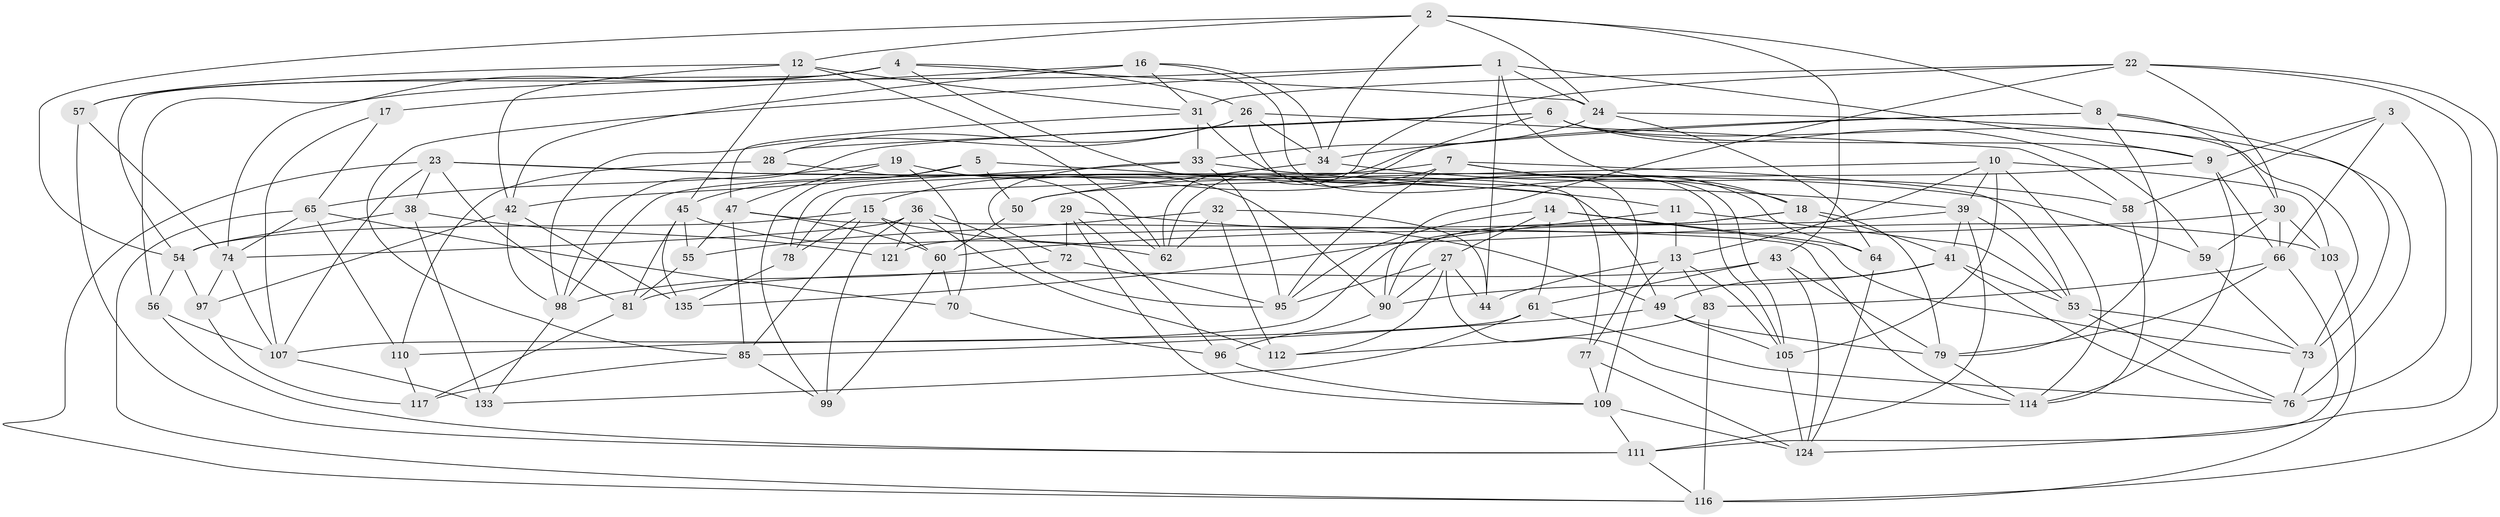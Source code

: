 // original degree distribution, {4: 1.0}
// Generated by graph-tools (version 1.1) at 2025/11/02/27/25 16:11:45]
// undirected, 86 vertices, 222 edges
graph export_dot {
graph [start="1"]
  node [color=gray90,style=filled];
  1 [super="+20"];
  2 [super="+75"];
  3;
  4 [super="+21"];
  5;
  6 [super="+84"];
  7 [super="+120"];
  8 [super="+46"];
  9 [super="+25"];
  10 [super="+91"];
  11;
  12 [super="+130"];
  13 [super="+86"];
  14 [super="+37"];
  15 [super="+132"];
  16 [super="+87"];
  17;
  18 [super="+82"];
  19;
  22 [super="+108"];
  23 [super="+35"];
  24 [super="+71"];
  26 [super="+52"];
  27 [super="+51"];
  28;
  29;
  30 [super="+68"];
  31 [super="+127"];
  32;
  33 [super="+67"];
  34 [super="+40"];
  36 [super="+137"];
  38;
  39 [super="+123"];
  41 [super="+48"];
  42 [super="+118"];
  43 [super="+134"];
  44;
  45 [super="+69"];
  47 [super="+138"];
  49 [super="+94"];
  50;
  53 [super="+106"];
  54 [super="+63"];
  55;
  56;
  57;
  58;
  59;
  60 [super="+89"];
  61 [super="+88"];
  62 [super="+100"];
  64;
  65 [super="+93"];
  66 [super="+104"];
  70;
  72;
  73 [super="+101"];
  74 [super="+102"];
  76 [super="+139"];
  77;
  78;
  79 [super="+80"];
  81 [super="+92"];
  83;
  85 [super="+126"];
  90 [super="+131"];
  95 [super="+122"];
  96;
  97;
  98 [super="+113"];
  99;
  103;
  105 [super="+115"];
  107 [super="+136"];
  109 [super="+128"];
  110;
  111 [super="+140"];
  112;
  114 [super="+129"];
  116 [super="+119"];
  117;
  121;
  124 [super="+125"];
  133;
  135;
  1 -- 18;
  1 -- 9;
  1 -- 85;
  1 -- 24;
  1 -- 56;
  1 -- 44;
  2 -- 43;
  2 -- 8;
  2 -- 24;
  2 -- 54;
  2 -- 34;
  2 -- 12;
  3 -- 58;
  3 -- 76;
  3 -- 9;
  3 -- 66;
  4 -- 77;
  4 -- 24;
  4 -- 57;
  4 -- 26;
  4 -- 54;
  4 -- 74;
  5 -- 11;
  5 -- 50;
  5 -- 99;
  5 -- 45;
  6 -- 98;
  6 -- 28;
  6 -- 62;
  6 -- 9;
  6 -- 59;
  6 -- 73;
  7 -- 64;
  7 -- 18;
  7 -- 98;
  7 -- 53;
  7 -- 15;
  7 -- 95;
  8 -- 79;
  8 -- 76;
  8 -- 34;
  8 -- 78;
  8 -- 30;
  9 -- 66;
  9 -- 114;
  9 -- 50;
  10 -- 78;
  10 -- 13;
  10 -- 105;
  10 -- 103;
  10 -- 114;
  10 -- 39;
  11 -- 135;
  11 -- 13;
  11 -- 53;
  12 -- 42;
  12 -- 45;
  12 -- 31;
  12 -- 57;
  12 -- 62;
  13 -- 105;
  13 -- 109;
  13 -- 83;
  13 -- 44;
  14 -- 73;
  14 -- 64;
  14 -- 27;
  14 -- 61 [weight=2];
  14 -- 95;
  15 -- 103;
  15 -- 60;
  15 -- 54;
  15 -- 85;
  15 -- 78;
  16 -- 17 [weight=2];
  16 -- 34;
  16 -- 42;
  16 -- 105;
  16 -- 31;
  17 -- 65;
  17 -- 107;
  18 -- 41;
  18 -- 79;
  18 -- 90;
  18 -- 107;
  19 -- 47;
  19 -- 65;
  19 -- 70;
  19 -- 90;
  22 -- 31;
  22 -- 30;
  22 -- 116;
  22 -- 62;
  22 -- 90;
  22 -- 124;
  23 -- 59;
  23 -- 107;
  23 -- 38;
  23 -- 49;
  23 -- 81;
  23 -- 116;
  24 -- 33;
  24 -- 64;
  24 -- 73;
  26 -- 58;
  26 -- 28;
  26 -- 98;
  26 -- 77;
  26 -- 34;
  27 -- 95;
  27 -- 112;
  27 -- 44;
  27 -- 114;
  27 -- 90;
  28 -- 62;
  28 -- 110;
  29 -- 96;
  29 -- 72;
  29 -- 49;
  29 -- 109;
  30 -- 103;
  30 -- 59;
  30 -- 60;
  30 -- 66;
  31 -- 33;
  31 -- 47;
  31 -- 105;
  32 -- 55;
  32 -- 112;
  32 -- 44;
  32 -- 62;
  33 -- 42;
  33 -- 72;
  33 -- 95;
  33 -- 39;
  34 -- 50;
  34 -- 58;
  36 -- 74;
  36 -- 121 [weight=2];
  36 -- 99;
  36 -- 112;
  36 -- 95;
  38 -- 133;
  38 -- 121;
  38 -- 54;
  39 -- 53;
  39 -- 121;
  39 -- 41;
  39 -- 111;
  41 -- 53;
  41 -- 76;
  41 -- 49;
  41 -- 90;
  42 -- 97;
  42 -- 135;
  42 -- 98;
  43 -- 81 [weight=2];
  43 -- 79;
  43 -- 61;
  43 -- 124;
  45 -- 55;
  45 -- 81;
  45 -- 62;
  45 -- 135;
  47 -- 55;
  47 -- 114;
  47 -- 60;
  47 -- 85;
  49 -- 79;
  49 -- 105;
  49 -- 85;
  50 -- 60;
  53 -- 76;
  53 -- 73;
  54 -- 97;
  54 -- 56;
  55 -- 81;
  56 -- 107;
  56 -- 111;
  57 -- 74;
  57 -- 111;
  58 -- 114;
  59 -- 73;
  60 -- 99;
  60 -- 70;
  61 -- 76;
  61 -- 110;
  61 -- 133;
  64 -- 124;
  65 -- 74;
  65 -- 110;
  65 -- 70;
  65 -- 116;
  66 -- 111;
  66 -- 83;
  66 -- 79;
  70 -- 96;
  72 -- 95;
  72 -- 98;
  73 -- 76;
  74 -- 97;
  74 -- 107;
  77 -- 124;
  77 -- 109;
  78 -- 135;
  79 -- 114;
  81 -- 117;
  83 -- 112;
  83 -- 116;
  85 -- 99;
  85 -- 117;
  90 -- 96;
  96 -- 109;
  97 -- 117;
  98 -- 133;
  103 -- 116;
  105 -- 124;
  107 -- 133;
  109 -- 111;
  109 -- 124;
  110 -- 117;
  111 -- 116;
}
